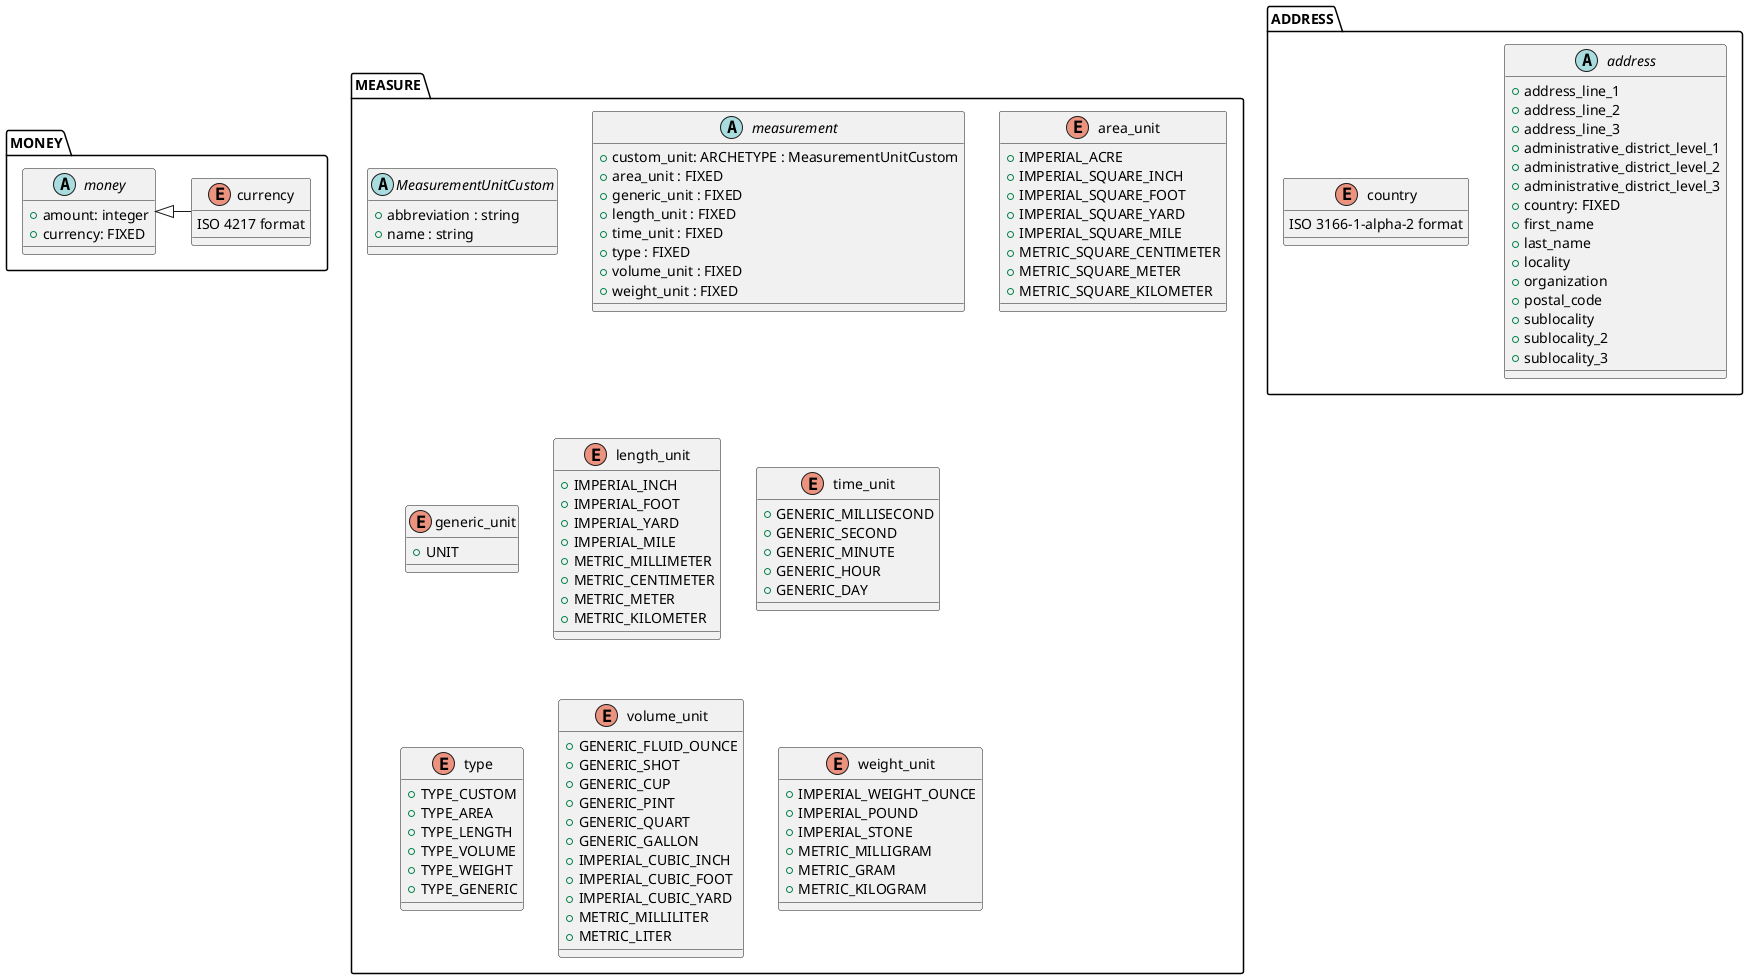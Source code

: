 @startuml
'https://plantuml.com/class-diagram

/'Archetypes are small reusable object types commonly used throughout the Square API'/

abstract MONEY.money {
+ amount: integer
+ currency: FIXED
}

enum MONEY.currency{
ISO 4217 format
}
MONEY.money <|- MONEY.currency




abstract ADDRESS.address {
+ address_line_1
+ address_line_2
+ address_line_3
+ administrative_district_level_1
+ administrative_district_level_2
+ administrative_district_level_3
+ country: FIXED
+ first_name
+ last_name
+ locality
+ organization
+ postal_code
+ sublocality
+ sublocality_2
+ sublocality_3

}

enum ADDRESS.country{
ISO 3166-1-alpha-2 format
}


abstract MEASURE.MeasurementUnitCustom {
+ abbreviation : string
+ name : string
}


abstract MEASURE.measurement{
+ custom_unit: ARCHETYPE : MeasurementUnitCustom
+ area_unit : FIXED
+ generic_unit : FIXED
+ length_unit : FIXED
+ time_unit : FIXED
+ type : FIXED
+ volume_unit : FIXED
+ weight_unit : FIXED

}


enum MEASURE.area_unit {
+ IMPERIAL_ACRE
+ IMPERIAL_SQUARE_INCH
+ IMPERIAL_SQUARE_FOOT
+ IMPERIAL_SQUARE_YARD
+ IMPERIAL_SQUARE_MILE
+ METRIC_SQUARE_CENTIMETER
+ METRIC_SQUARE_METER
+ METRIC_SQUARE_KILOMETER
}

enum MEASURE.generic_unit {
+ UNIT
}

enum MEASURE.length_unit {
+ IMPERIAL_INCH
+ IMPERIAL_FOOT
+ IMPERIAL_YARD
+ IMPERIAL_MILE
+ METRIC_MILLIMETER
+ METRIC_CENTIMETER
+ METRIC_METER
+ METRIC_KILOMETER
}

enum MEASURE.time_unit {
+ GENERIC_MILLISECOND
+ GENERIC_SECOND
+ GENERIC_MINUTE
+ GENERIC_HOUR
+ GENERIC_DAY
}

enum MEASURE.type {
+ TYPE_CUSTOM
+ TYPE_AREA
+ TYPE_LENGTH
+ TYPE_VOLUME
+ TYPE_WEIGHT
+ TYPE_GENERIC
}

enum MEASURE.volume_unit {
+ GENERIC_FLUID_OUNCE
+ GENERIC_SHOT
+ GENERIC_CUP
+ GENERIC_PINT
+ GENERIC_QUART
+ GENERIC_GALLON
+ IMPERIAL_CUBIC_INCH
+ IMPERIAL_CUBIC_FOOT
+ IMPERIAL_CUBIC_YARD
+ METRIC_MILLILITER
+ METRIC_LITER
}

enum MEASURE.weight_unit {
+ IMPERIAL_WEIGHT_OUNCE
+ IMPERIAL_POUND
+ IMPERIAL_STONE
+ METRIC_MILLIGRAM
+ METRIC_GRAM
+ METRIC_KILOGRAM
}


@enduml